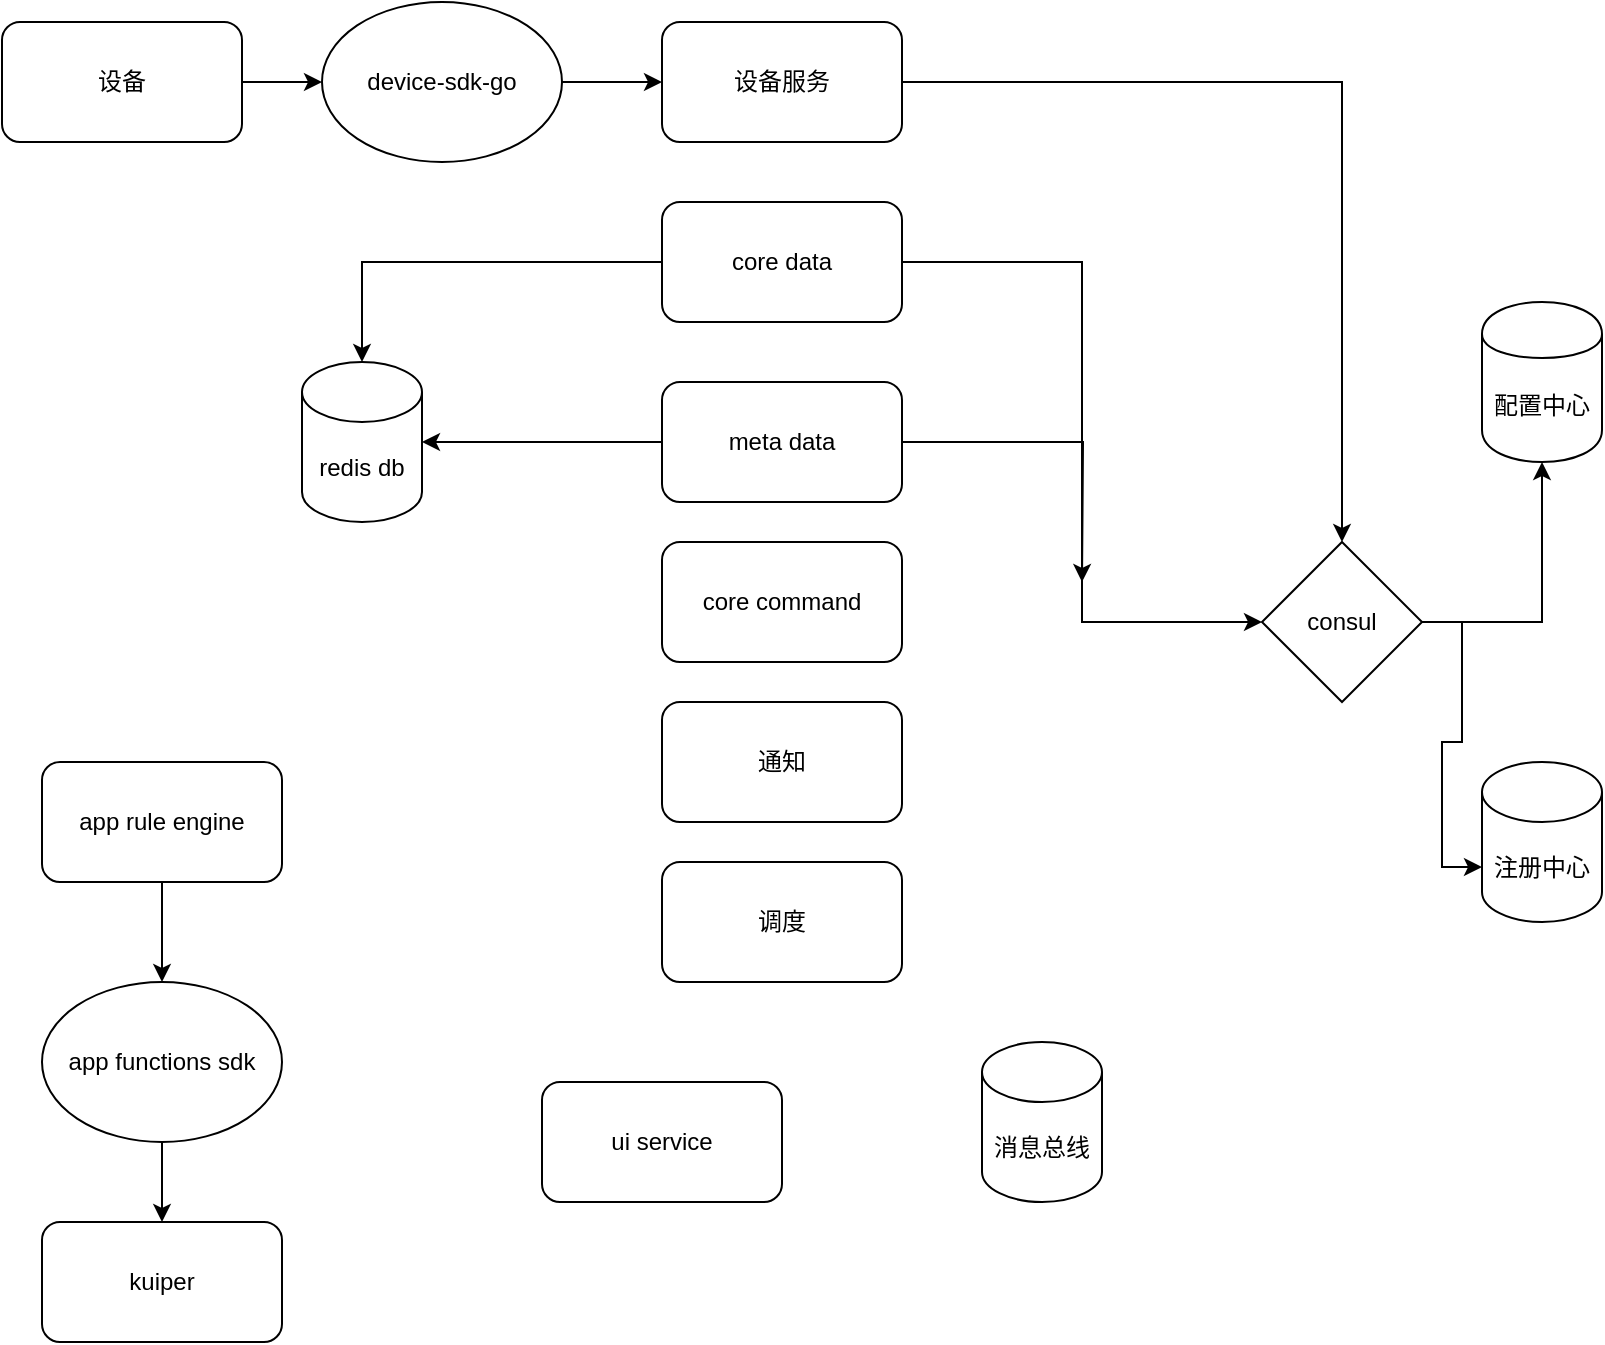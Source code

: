 <mxfile version="14.8.1" type="github">
  <diagram id="t2nE1SQQTGv-MYvYG1Lx" name="Page-1">
    <mxGraphModel dx="946" dy="614" grid="1" gridSize="10" guides="1" tooltips="1" connect="1" arrows="1" fold="1" page="1" pageScale="1" pageWidth="827" pageHeight="1169" math="0" shadow="0">
      <root>
        <mxCell id="0" />
        <mxCell id="1" parent="0" />
        <mxCell id="bWQTvK5OEekbo9HFJ3d7-9" value="" style="edgeStyle=orthogonalEdgeStyle;rounded=0;orthogonalLoop=1;jettySize=auto;html=1;" edge="1" parent="1" source="bWQTvK5OEekbo9HFJ3d7-1" target="bWQTvK5OEekbo9HFJ3d7-8">
          <mxGeometry relative="1" as="geometry" />
        </mxCell>
        <mxCell id="bWQTvK5OEekbo9HFJ3d7-1" value="设备" style="rounded=1;whiteSpace=wrap;html=1;" vertex="1" parent="1">
          <mxGeometry y="80" width="120" height="60" as="geometry" />
        </mxCell>
        <mxCell id="bWQTvK5OEekbo9HFJ3d7-33" style="edgeStyle=orthogonalEdgeStyle;rounded=0;orthogonalLoop=1;jettySize=auto;html=1;" edge="1" parent="1" source="bWQTvK5OEekbo9HFJ3d7-2" target="bWQTvK5OEekbo9HFJ3d7-22">
          <mxGeometry relative="1" as="geometry" />
        </mxCell>
        <mxCell id="bWQTvK5OEekbo9HFJ3d7-2" value="设备服务" style="whiteSpace=wrap;html=1;rounded=1;" vertex="1" parent="1">
          <mxGeometry x="330" y="80" width="120" height="60" as="geometry" />
        </mxCell>
        <mxCell id="bWQTvK5OEekbo9HFJ3d7-28" style="edgeStyle=orthogonalEdgeStyle;rounded=0;orthogonalLoop=1;jettySize=auto;html=1;" edge="1" parent="1" source="bWQTvK5OEekbo9HFJ3d7-4">
          <mxGeometry relative="1" as="geometry">
            <mxPoint x="540" y="360" as="targetPoint" />
          </mxGeometry>
        </mxCell>
        <mxCell id="bWQTvK5OEekbo9HFJ3d7-31" style="edgeStyle=orthogonalEdgeStyle;rounded=0;orthogonalLoop=1;jettySize=auto;html=1;entryX=1;entryY=0.5;entryDx=0;entryDy=0;entryPerimeter=0;" edge="1" parent="1" source="bWQTvK5OEekbo9HFJ3d7-4" target="bWQTvK5OEekbo9HFJ3d7-18">
          <mxGeometry relative="1" as="geometry" />
        </mxCell>
        <mxCell id="bWQTvK5OEekbo9HFJ3d7-4" value="meta data" style="rounded=1;whiteSpace=wrap;html=1;" vertex="1" parent="1">
          <mxGeometry x="330" y="260" width="120" height="60" as="geometry" />
        </mxCell>
        <mxCell id="bWQTvK5OEekbo9HFJ3d7-27" style="edgeStyle=orthogonalEdgeStyle;rounded=0;orthogonalLoop=1;jettySize=auto;html=1;entryX=0;entryY=0.5;entryDx=0;entryDy=0;" edge="1" parent="1" source="bWQTvK5OEekbo9HFJ3d7-5" target="bWQTvK5OEekbo9HFJ3d7-22">
          <mxGeometry relative="1" as="geometry" />
        </mxCell>
        <mxCell id="bWQTvK5OEekbo9HFJ3d7-32" style="edgeStyle=orthogonalEdgeStyle;rounded=0;orthogonalLoop=1;jettySize=auto;html=1;" edge="1" parent="1" source="bWQTvK5OEekbo9HFJ3d7-5" target="bWQTvK5OEekbo9HFJ3d7-18">
          <mxGeometry relative="1" as="geometry" />
        </mxCell>
        <mxCell id="bWQTvK5OEekbo9HFJ3d7-5" value="core data" style="rounded=1;whiteSpace=wrap;html=1;" vertex="1" parent="1">
          <mxGeometry x="330" y="170" width="120" height="60" as="geometry" />
        </mxCell>
        <mxCell id="bWQTvK5OEekbo9HFJ3d7-6" value="kuiper" style="rounded=1;whiteSpace=wrap;html=1;" vertex="1" parent="1">
          <mxGeometry x="20" y="680" width="120" height="60" as="geometry" />
        </mxCell>
        <mxCell id="bWQTvK5OEekbo9HFJ3d7-10" value="" style="edgeStyle=orthogonalEdgeStyle;rounded=0;orthogonalLoop=1;jettySize=auto;html=1;" edge="1" parent="1" source="bWQTvK5OEekbo9HFJ3d7-8" target="bWQTvK5OEekbo9HFJ3d7-2">
          <mxGeometry relative="1" as="geometry" />
        </mxCell>
        <mxCell id="bWQTvK5OEekbo9HFJ3d7-8" value="device-sdk-go" style="ellipse;whiteSpace=wrap;html=1;" vertex="1" parent="1">
          <mxGeometry x="160" y="70" width="120" height="80" as="geometry" />
        </mxCell>
        <mxCell id="bWQTvK5OEekbo9HFJ3d7-11" value="ui service" style="rounded=1;whiteSpace=wrap;html=1;" vertex="1" parent="1">
          <mxGeometry x="270" y="610" width="120" height="60" as="geometry" />
        </mxCell>
        <mxCell id="bWQTvK5OEekbo9HFJ3d7-14" value="" style="edgeStyle=orthogonalEdgeStyle;rounded=0;orthogonalLoop=1;jettySize=auto;html=1;" edge="1" parent="1" source="bWQTvK5OEekbo9HFJ3d7-12" target="bWQTvK5OEekbo9HFJ3d7-13">
          <mxGeometry relative="1" as="geometry" />
        </mxCell>
        <mxCell id="bWQTvK5OEekbo9HFJ3d7-12" value="app rule engine" style="rounded=1;whiteSpace=wrap;html=1;" vertex="1" parent="1">
          <mxGeometry x="20" y="450" width="120" height="60" as="geometry" />
        </mxCell>
        <mxCell id="bWQTvK5OEekbo9HFJ3d7-15" value="" style="edgeStyle=orthogonalEdgeStyle;rounded=0;orthogonalLoop=1;jettySize=auto;html=1;" edge="1" parent="1" source="bWQTvK5OEekbo9HFJ3d7-13" target="bWQTvK5OEekbo9HFJ3d7-6">
          <mxGeometry relative="1" as="geometry" />
        </mxCell>
        <mxCell id="bWQTvK5OEekbo9HFJ3d7-13" value="&lt;span&gt;app functions sdk&lt;/span&gt;" style="ellipse;whiteSpace=wrap;html=1;" vertex="1" parent="1">
          <mxGeometry x="20" y="560" width="120" height="80" as="geometry" />
        </mxCell>
        <mxCell id="bWQTvK5OEekbo9HFJ3d7-17" value="消息总线" style="shape=cylinder3;whiteSpace=wrap;html=1;boundedLbl=1;backgroundOutline=1;size=15;" vertex="1" parent="1">
          <mxGeometry x="490" y="590" width="60" height="80" as="geometry" />
        </mxCell>
        <mxCell id="bWQTvK5OEekbo9HFJ3d7-18" value="redis db" style="shape=cylinder3;whiteSpace=wrap;html=1;boundedLbl=1;backgroundOutline=1;size=15;" vertex="1" parent="1">
          <mxGeometry x="150" y="250" width="60" height="80" as="geometry" />
        </mxCell>
        <mxCell id="bWQTvK5OEekbo9HFJ3d7-19" value="通知" style="rounded=1;whiteSpace=wrap;html=1;" vertex="1" parent="1">
          <mxGeometry x="330" y="420" width="120" height="60" as="geometry" />
        </mxCell>
        <mxCell id="bWQTvK5OEekbo9HFJ3d7-20" value="调度" style="rounded=1;whiteSpace=wrap;html=1;" vertex="1" parent="1">
          <mxGeometry x="330" y="500" width="120" height="60" as="geometry" />
        </mxCell>
        <mxCell id="bWQTvK5OEekbo9HFJ3d7-24" value="" style="edgeStyle=orthogonalEdgeStyle;rounded=0;orthogonalLoop=1;jettySize=auto;html=1;" edge="1" parent="1" source="bWQTvK5OEekbo9HFJ3d7-22" target="bWQTvK5OEekbo9HFJ3d7-23">
          <mxGeometry relative="1" as="geometry" />
        </mxCell>
        <mxCell id="bWQTvK5OEekbo9HFJ3d7-26" style="edgeStyle=orthogonalEdgeStyle;rounded=0;orthogonalLoop=1;jettySize=auto;html=1;entryX=0;entryY=0;entryDx=0;entryDy=52.5;entryPerimeter=0;" edge="1" parent="1" source="bWQTvK5OEekbo9HFJ3d7-22" target="bWQTvK5OEekbo9HFJ3d7-25">
          <mxGeometry relative="1" as="geometry" />
        </mxCell>
        <mxCell id="bWQTvK5OEekbo9HFJ3d7-22" value="consul" style="rhombus;whiteSpace=wrap;html=1;" vertex="1" parent="1">
          <mxGeometry x="630" y="340" width="80" height="80" as="geometry" />
        </mxCell>
        <mxCell id="bWQTvK5OEekbo9HFJ3d7-23" value="配置中心" style="shape=cylinder;whiteSpace=wrap;html=1;boundedLbl=1;backgroundOutline=1;" vertex="1" parent="1">
          <mxGeometry x="740" y="220" width="60" height="80" as="geometry" />
        </mxCell>
        <mxCell id="bWQTvK5OEekbo9HFJ3d7-25" value="注册中心" style="shape=cylinder3;whiteSpace=wrap;html=1;boundedLbl=1;backgroundOutline=1;size=15;" vertex="1" parent="1">
          <mxGeometry x="740" y="450" width="60" height="80" as="geometry" />
        </mxCell>
        <mxCell id="bWQTvK5OEekbo9HFJ3d7-29" value="core command" style="whiteSpace=wrap;html=1;rounded=1;" vertex="1" parent="1">
          <mxGeometry x="330" y="340" width="120" height="60" as="geometry" />
        </mxCell>
      </root>
    </mxGraphModel>
  </diagram>
</mxfile>
